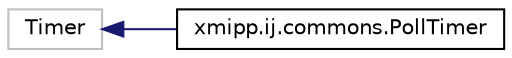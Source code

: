 digraph "Graphical Class Hierarchy"
{
  edge [fontname="Helvetica",fontsize="10",labelfontname="Helvetica",labelfontsize="10"];
  node [fontname="Helvetica",fontsize="10",shape=record];
  rankdir="LR";
  Node124 [label="Timer",height=0.2,width=0.4,color="grey75", fillcolor="white", style="filled"];
  Node124 -> Node0 [dir="back",color="midnightblue",fontsize="10",style="solid",fontname="Helvetica"];
  Node0 [label="xmipp.ij.commons.PollTimer",height=0.2,width=0.4,color="black", fillcolor="white", style="filled",URL="$classxmipp_1_1ij_1_1commons_1_1PollTimer.html"];
}
